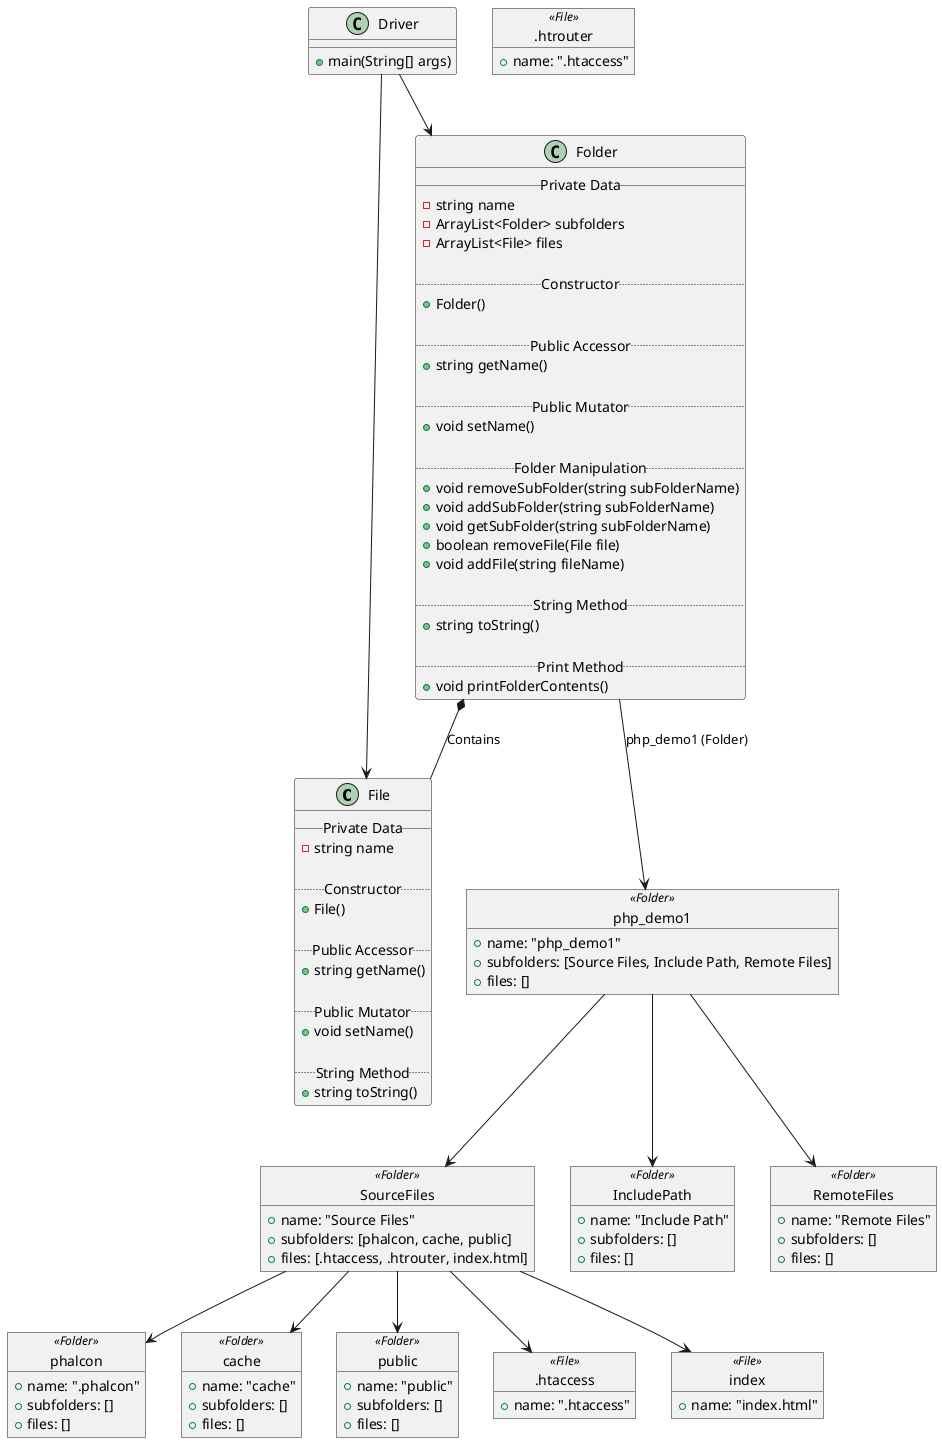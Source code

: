 @startuml
'https://plantuml.com/class-diagram

class File {
    __Private Data__
    - string name

    ..Constructor..
    + File()

    ..Public Accessor..
    + string getName()

    ..Public Mutator..
    + void setName()

    ..String Method..
    + string toString()
}

class Folder {
    __Private Data__
    - string name
    - ArrayList<Folder> subfolders
    - ArrayList<File> files

    ..Constructor..
    + Folder()

    ..Public Accessor..
    + string getName()

    ..Public Mutator..
    + void setName()

    ..Folder Manipulation..
    + void removeSubFolder(string subFolderName)
    + void addSubFolder(string subFolderName)
    + void getSubFolder(string subFolderName)
    + boolean removeFile(File file)
    + void addFile(string fileName)

    ..String Method..
    + string toString()

    ..Print Method..
    + void printFolderContents()
}

class Driver {
    + main(String[] args)
}

object php_demo1 <<Folder>> {
    + name: "php_demo1"
    + subfolders: [Source Files, Include Path, Remote Files]
    + files: []
}

object SourceFiles <<Folder>> {
    + name: "Source Files"
    + subfolders: [phalcon, cache, public]
    + files: [.htaccess, .htrouter, index.html]
}

object IncludePath <<Folder>> {
    + name: "Include Path"
    + subfolders: []
    + files: []
}

object RemoteFiles <<Folder>> {
    + name: "Remote Files"
    + subfolders: []
    + files: []
}

object phalcon <<Folder>> {
    + name: ".phalcon"
    + subfolders: []
    + files: []
}

object cache <<Folder>> {
    + name: "cache"
    + subfolders: []
    + files: []
}

object public <<Folder>> {
    + name: "public"
    + subfolders: []
    + files: []
}

object .htaccess <<File>> {
    + name: ".htaccess"
}

object .htrouter <<File>> {
    + name: ".htaccess"
}

object index <<File>> {
    + name: "index.html"
}

Driver --> File
Driver --> Folder
Folder *-- File: Contains

Folder --> php_demo1: php_demo1 (Folder)
php_demo1 --> IncludePath
php_demo1 --> RemoteFiles
php_demo1 --> SourceFiles
SourceFiles --> phalcon
SourceFiles --> cache
SourceFiles --> public
SourceFiles --> .htaccess
SourceFiles --> index


@enduml